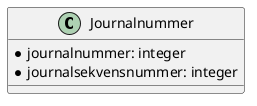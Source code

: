 @startuml

class Journalnummer {
    *journalnummer: integer
    *journalsekvensnummer: integer
}

@enduml
